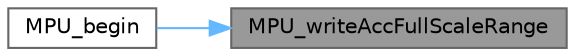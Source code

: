digraph "MPU_writeAccFullScaleRange"
{
 // LATEX_PDF_SIZE
  bgcolor="transparent";
  edge [fontname=Helvetica,fontsize=10,labelfontname=Helvetica,labelfontsize=10];
  node [fontname=Helvetica,fontsize=10,shape=box,height=0.2,width=0.4];
  rankdir="RL";
  Node1 [id="Node000001",label="MPU_writeAccFullScaleRange",height=0.2,width=0.4,color="gray40", fillcolor="grey60", style="filled", fontcolor="black",tooltip="Set the accelerometer full scale range."];
  Node1 -> Node2 [id="edge1_Node000001_Node000002",dir="back",color="steelblue1",style="solid",tooltip=" "];
  Node2 [id="Node000002",label="MPU_begin",height=0.2,width=0.4,color="grey40", fillcolor="white", style="filled",URL="$MPU9250__driver_8c.html#a5cc20d149521bd728225436e0e8245bd",tooltip="Set the IMU address, check for connection, reset IMU, and set full range scale."];
}
